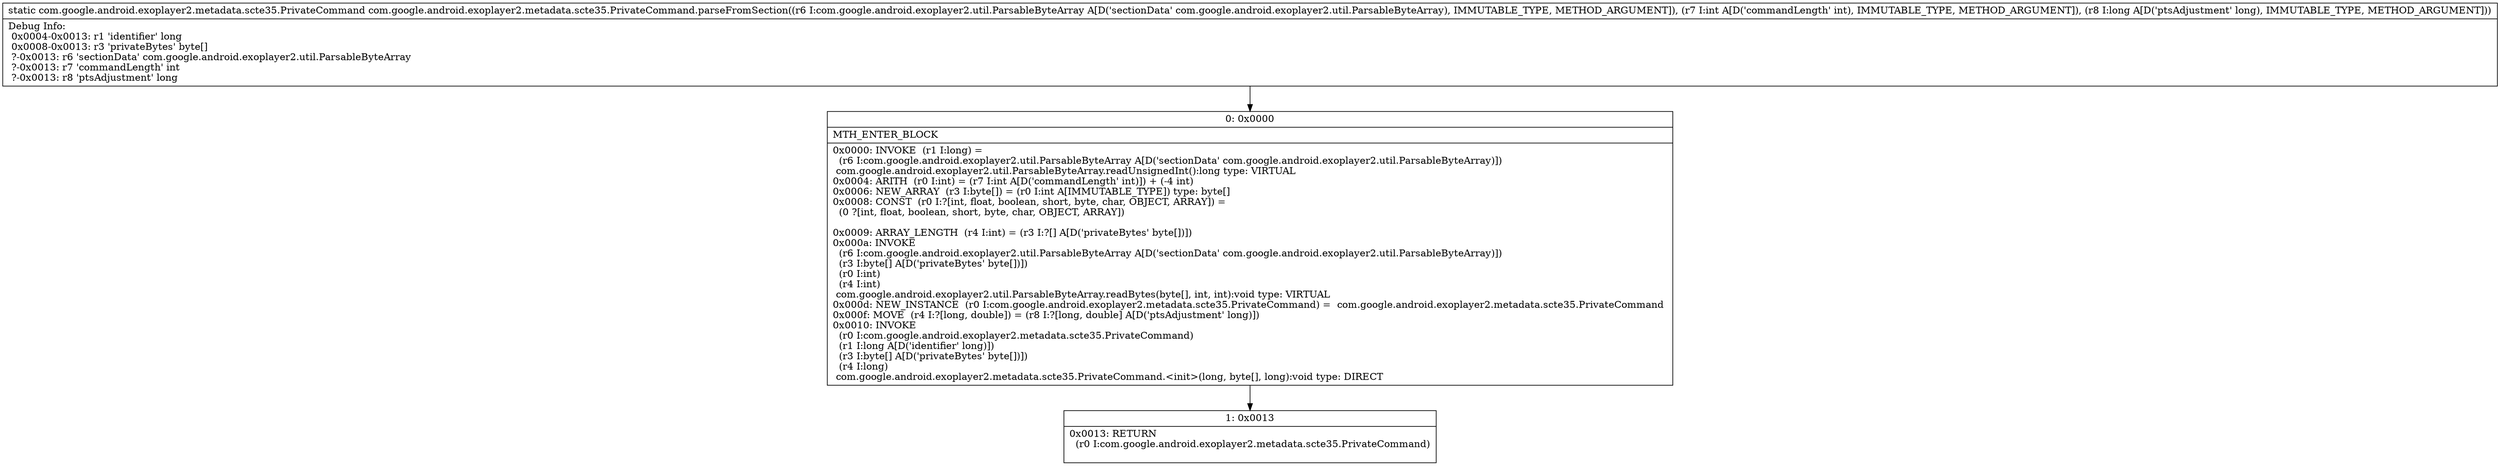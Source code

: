 digraph "CFG forcom.google.android.exoplayer2.metadata.scte35.PrivateCommand.parseFromSection(Lcom\/google\/android\/exoplayer2\/util\/ParsableByteArray;IJ)Lcom\/google\/android\/exoplayer2\/metadata\/scte35\/PrivateCommand;" {
Node_0 [shape=record,label="{0\:\ 0x0000|MTH_ENTER_BLOCK\l|0x0000: INVOKE  (r1 I:long) = \l  (r6 I:com.google.android.exoplayer2.util.ParsableByteArray A[D('sectionData' com.google.android.exoplayer2.util.ParsableByteArray)])\l com.google.android.exoplayer2.util.ParsableByteArray.readUnsignedInt():long type: VIRTUAL \l0x0004: ARITH  (r0 I:int) = (r7 I:int A[D('commandLength' int)]) + (\-4 int) \l0x0006: NEW_ARRAY  (r3 I:byte[]) = (r0 I:int A[IMMUTABLE_TYPE]) type: byte[] \l0x0008: CONST  (r0 I:?[int, float, boolean, short, byte, char, OBJECT, ARRAY]) = \l  (0 ?[int, float, boolean, short, byte, char, OBJECT, ARRAY])\l \l0x0009: ARRAY_LENGTH  (r4 I:int) = (r3 I:?[] A[D('privateBytes' byte[])]) \l0x000a: INVOKE  \l  (r6 I:com.google.android.exoplayer2.util.ParsableByteArray A[D('sectionData' com.google.android.exoplayer2.util.ParsableByteArray)])\l  (r3 I:byte[] A[D('privateBytes' byte[])])\l  (r0 I:int)\l  (r4 I:int)\l com.google.android.exoplayer2.util.ParsableByteArray.readBytes(byte[], int, int):void type: VIRTUAL \l0x000d: NEW_INSTANCE  (r0 I:com.google.android.exoplayer2.metadata.scte35.PrivateCommand) =  com.google.android.exoplayer2.metadata.scte35.PrivateCommand \l0x000f: MOVE  (r4 I:?[long, double]) = (r8 I:?[long, double] A[D('ptsAdjustment' long)]) \l0x0010: INVOKE  \l  (r0 I:com.google.android.exoplayer2.metadata.scte35.PrivateCommand)\l  (r1 I:long A[D('identifier' long)])\l  (r3 I:byte[] A[D('privateBytes' byte[])])\l  (r4 I:long)\l com.google.android.exoplayer2.metadata.scte35.PrivateCommand.\<init\>(long, byte[], long):void type: DIRECT \l}"];
Node_1 [shape=record,label="{1\:\ 0x0013|0x0013: RETURN  \l  (r0 I:com.google.android.exoplayer2.metadata.scte35.PrivateCommand)\l \l}"];
MethodNode[shape=record,label="{static com.google.android.exoplayer2.metadata.scte35.PrivateCommand com.google.android.exoplayer2.metadata.scte35.PrivateCommand.parseFromSection((r6 I:com.google.android.exoplayer2.util.ParsableByteArray A[D('sectionData' com.google.android.exoplayer2.util.ParsableByteArray), IMMUTABLE_TYPE, METHOD_ARGUMENT]), (r7 I:int A[D('commandLength' int), IMMUTABLE_TYPE, METHOD_ARGUMENT]), (r8 I:long A[D('ptsAdjustment' long), IMMUTABLE_TYPE, METHOD_ARGUMENT]))  | Debug Info:\l  0x0004\-0x0013: r1 'identifier' long\l  0x0008\-0x0013: r3 'privateBytes' byte[]\l  ?\-0x0013: r6 'sectionData' com.google.android.exoplayer2.util.ParsableByteArray\l  ?\-0x0013: r7 'commandLength' int\l  ?\-0x0013: r8 'ptsAdjustment' long\l}"];
MethodNode -> Node_0;
Node_0 -> Node_1;
}

